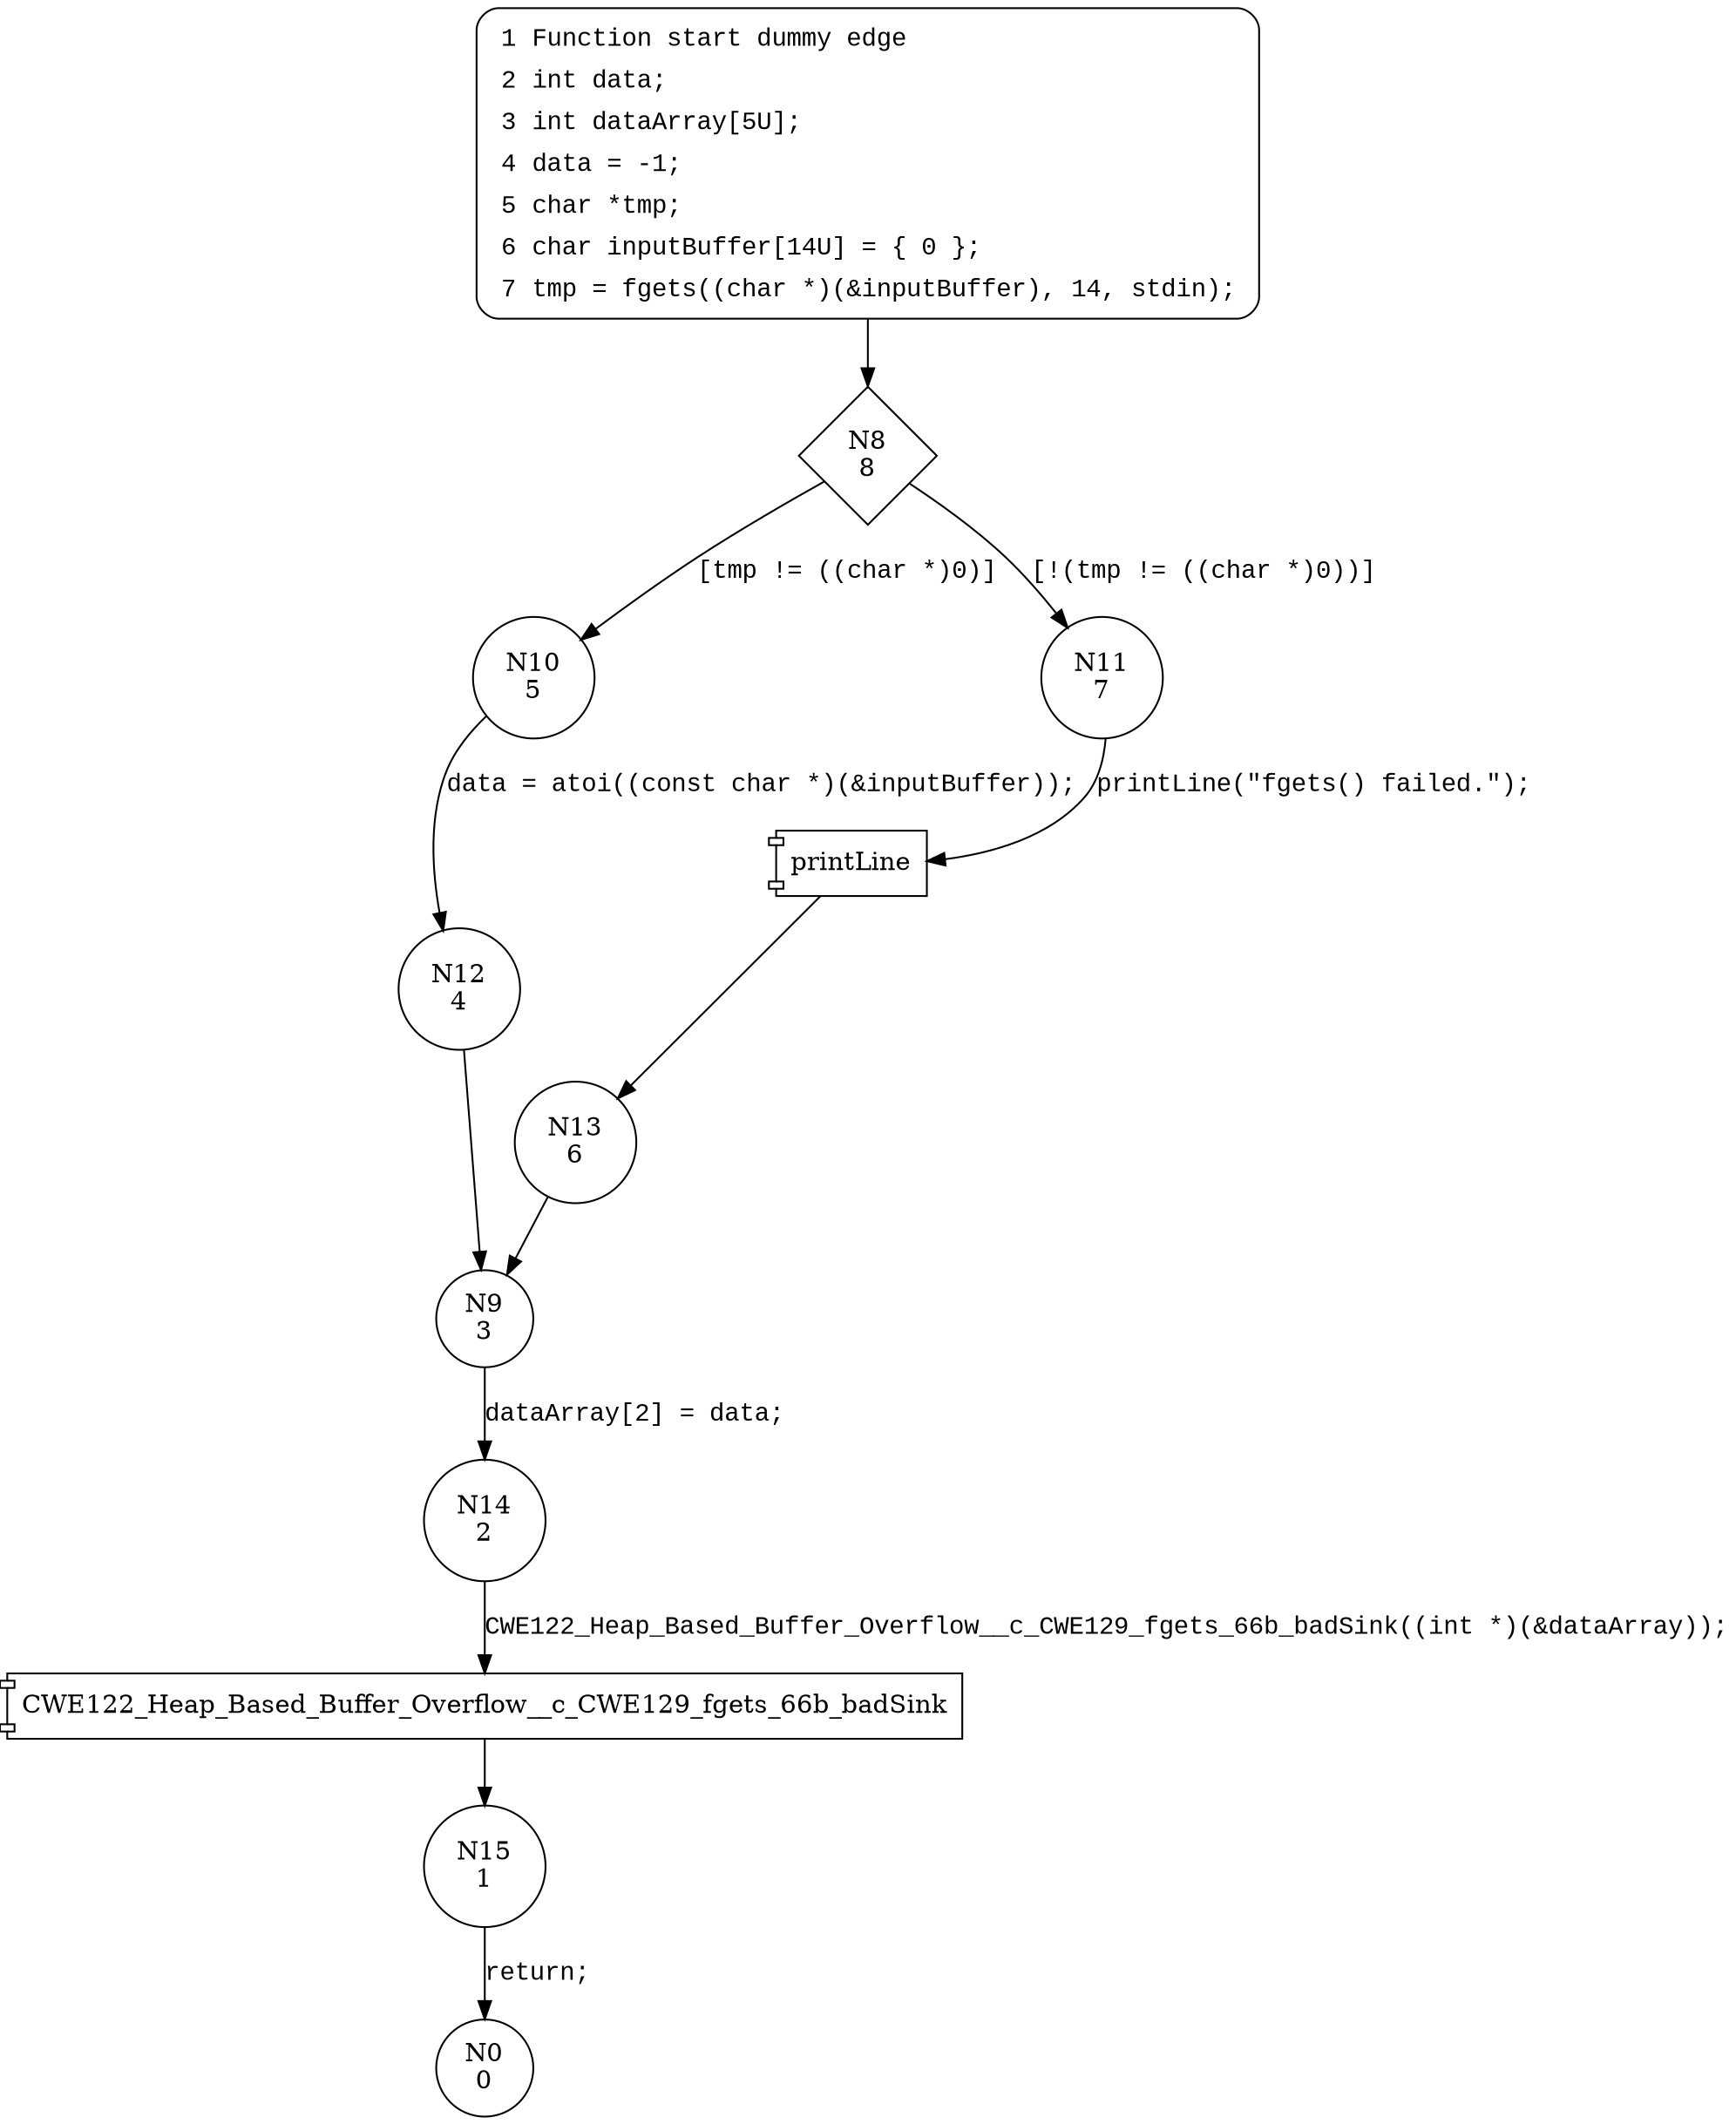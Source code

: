 digraph CWE122_Heap_Based_Buffer_Overflow__c_CWE129_fgets_66_bad {
8 [shape="diamond" label="N8\n8"]
10 [shape="circle" label="N10\n5"]
11 [shape="circle" label="N11\n7"]
13 [shape="circle" label="N13\n6"]
9 [shape="circle" label="N9\n3"]
14 [shape="circle" label="N14\n2"]
15 [shape="circle" label="N15\n1"]
12 [shape="circle" label="N12\n4"]
0 [shape="circle" label="N0\n0"]
1 [style="filled,bold" penwidth="1" fillcolor="white" fontname="Courier New" shape="Mrecord" label=<<table border="0" cellborder="0" cellpadding="3" bgcolor="white"><tr><td align="right">1</td><td align="left">Function start dummy edge</td></tr><tr><td align="right">2</td><td align="left">int data;</td></tr><tr><td align="right">3</td><td align="left">int dataArray[5U];</td></tr><tr><td align="right">4</td><td align="left">data = -1;</td></tr><tr><td align="right">5</td><td align="left">char *tmp;</td></tr><tr><td align="right">6</td><td align="left">char inputBuffer[14U] = &#123; 0 &#125;;</td></tr><tr><td align="right">7</td><td align="left">tmp = fgets((char *)(&amp;inputBuffer), 14, stdin);</td></tr></table>>]
1 -> 8[label=""]
8 -> 10 [label="[tmp != ((char *)0)]" fontname="Courier New"]
8 -> 11 [label="[!(tmp != ((char *)0))]" fontname="Courier New"]
100008 [shape="component" label="printLine"]
11 -> 100008 [label="printLine(\"fgets() failed.\");" fontname="Courier New"]
100008 -> 13 [label="" fontname="Courier New"]
9 -> 14 [label="dataArray[2] = data;" fontname="Courier New"]
100009 [shape="component" label="CWE122_Heap_Based_Buffer_Overflow__c_CWE129_fgets_66b_badSink"]
14 -> 100009 [label="CWE122_Heap_Based_Buffer_Overflow__c_CWE129_fgets_66b_badSink((int *)(&dataArray));" fontname="Courier New"]
100009 -> 15 [label="" fontname="Courier New"]
10 -> 12 [label="data = atoi((const char *)(&inputBuffer));" fontname="Courier New"]
13 -> 9 [label="" fontname="Courier New"]
15 -> 0 [label="return;" fontname="Courier New"]
12 -> 9 [label="" fontname="Courier New"]
}